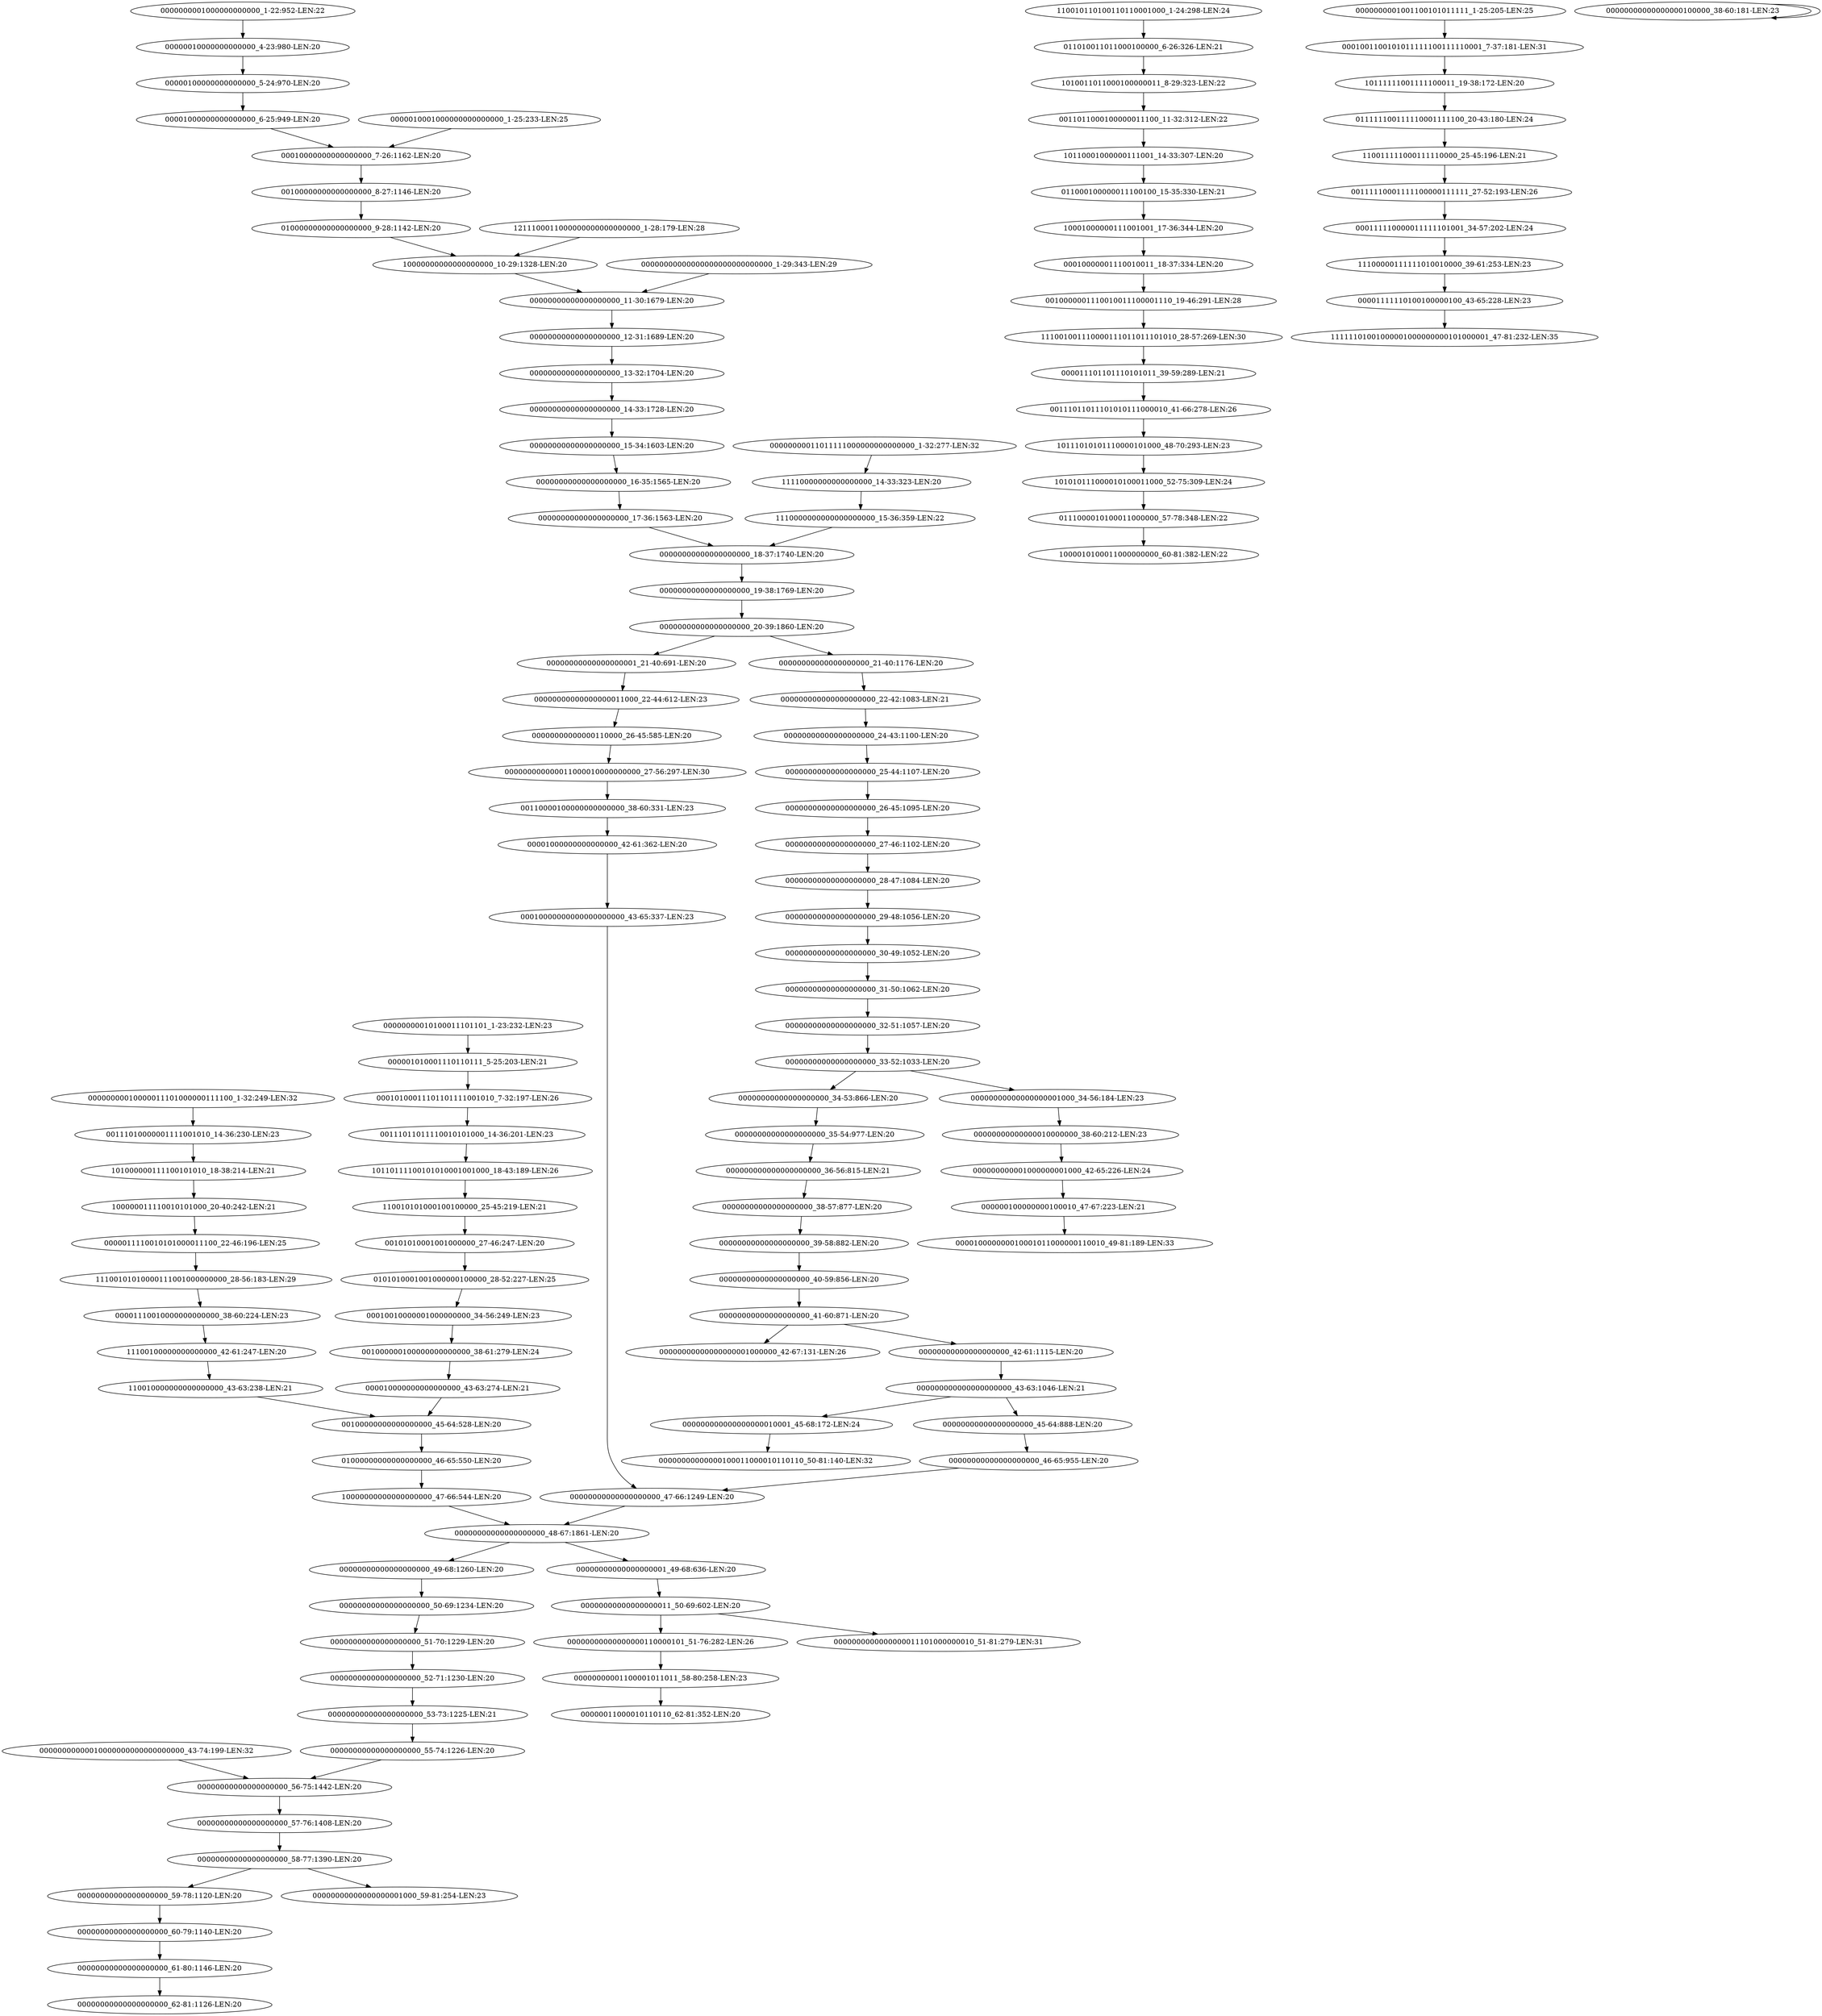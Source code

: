 digraph G {
    "000000000000000000000_22-42:1083-LEN:21" -> "00000000000000000000_24-43:1100-LEN:20";
    "00000000000000000000_38-57:877-LEN:20" -> "00000000000000000000_39-58:882-LEN:20";
    "00000000000000110000_26-45:585-LEN:20" -> "000000000000011000010000000000_27-56:297-LEN:30";
    "00000000000000000000_41-60:871-LEN:20" -> "00000000000000000001000000_42-67:131-LEN:26";
    "00000000000000000000_41-60:871-LEN:20" -> "00000000000000000000_42-61:1115-LEN:20";
    "00000000000000000000_11-30:1679-LEN:20" -> "00000000000000000000_12-31:1689-LEN:20";
    "00010010000001000000000_34-56:249-LEN:23" -> "001000000100000000000000_38-61:279-LEN:24";
    "0101010001001000000100000_28-52:227-LEN:25" -> "00010010000001000000000_34-56:249-LEN:23";
    "0111000010100011000000_57-78:348-LEN:22" -> "1000010100011000000000_60-81:382-LEN:22";
    "11100100000000000000_42-61:247-LEN:20" -> "110010000000000000000_43-63:238-LEN:21";
    "10000000000000000000_10-29:1328-LEN:20" -> "00000000000000000000_11-30:1679-LEN:20";
    "00000000000000000000_28-47:1084-LEN:20" -> "00000000000000000000_29-48:1056-LEN:20";
    "00000000000000000000_16-35:1565-LEN:20" -> "00000000000000000000_17-36:1563-LEN:20";
    "01000000000000000000_46-65:550-LEN:20" -> "10000000000000000000_47-66:544-LEN:20";
    "00000000000000000000_34-53:866-LEN:20" -> "00000000000000000000_35-54:977-LEN:20";
    "110010110100110110001000_1-24:298-LEN:24" -> "011010011011000100000_6-26:326-LEN:21";
    "000000000000000000010001_45-68:172-LEN:24" -> "00000000000000100011000010110110_50-81:140-LEN:32";
    "00000000000000000000_40-59:856-LEN:20" -> "00000000000000000000_41-60:871-LEN:20";
    "00000000000000000000_59-78:1120-LEN:20" -> "00000000000000000000_60-79:1140-LEN:20";
    "0011011000100000011100_11-32:312-LEN:22" -> "10110001000000111001_14-33:307-LEN:20";
    "00000000000000000000_46-65:955-LEN:20" -> "00000000000000000000_47-66:1249-LEN:20";
    "00000000000000000011000_22-44:612-LEN:23" -> "00000000000000110000_26-45:585-LEN:20";
    "00111010000001111001010_14-36:230-LEN:23" -> "101000000111100101010_18-38:214-LEN:21";
    "00000000000000000000_33-52:1033-LEN:20" -> "00000000000000000000_34-53:866-LEN:20";
    "00000000000000000000_33-52:1033-LEN:20" -> "00000000000000000001000_34-56:184-LEN:23";
    "00111011011101010111000010_41-66:278-LEN:26" -> "10111010101110000101000_48-70:293-LEN:23";
    "0000000001001100101011111_1-25:205-LEN:25" -> "0001001100101011111100111110001_7-37:181-LEN:31";
    "00000000000000000000_61-80:1146-LEN:20" -> "00000000000000000000_62-81:1126-LEN:20";
    "011000100000011100100_15-35:330-LEN:21" -> "10001000000111001001_17-36:344-LEN:20";
    "00000000000000000000_49-68:1260-LEN:20" -> "00000000000000000000_50-69:1234-LEN:20";
    "00010100011101101111001010_7-32:197-LEN:26" -> "00111011011110010101000_14-36:201-LEN:23";
    "000000100000000100010_47-67:223-LEN:21" -> "000010000000010001011000000110010_49-81:189-LEN:33";
    "00000000000000000000_60-79:1140-LEN:20" -> "00000000000000000000_61-80:1146-LEN:20";
    "000000000000000000000_53-73:1225-LEN:21" -> "00000000000000000000_55-74:1226-LEN:20";
    "01000000000000000000_9-28:1142-LEN:20" -> "10000000000000000000_10-29:1328-LEN:20";
    "00000000000000000000_19-38:1769-LEN:20" -> "00000000000000000000_20-39:1860-LEN:20";
    "00000000000000000001_21-40:691-LEN:20" -> "00000000000000000011000_22-44:612-LEN:23";
    "00000000000000000000_55-74:1226-LEN:20" -> "00000000000000000000_56-75:1442-LEN:20";
    "000111110000011111101001_34-57:202-LEN:24" -> "11100000111111010010000_39-61:253-LEN:23";
    "110011111000111110000_25-45:196-LEN:21" -> "00111110001111100000111111_27-52:193-LEN:26";
    "00001111110100100000100_43-65:228-LEN:23" -> "11111101001000001000000000101000001_47-81:232-LEN:35";
    "00000000000000000100000_38-60:181-LEN:23" -> "00000000000000000100000_38-60:181-LEN:23";
    "00000000000000000000_47-66:1249-LEN:20" -> "00000000000000000000_48-67:1861-LEN:20";
    "00010000001110010011_18-37:334-LEN:20" -> "0010000001110010011100001110_19-46:291-LEN:28";
    "00000000000000000000_35-54:977-LEN:20" -> "000000000000000000000_36-56:815-LEN:21";
    "00000000000000000000_12-31:1689-LEN:20" -> "00000000000000000000_13-32:1704-LEN:20";
    "00000000000000000000_31-50:1062-LEN:20" -> "00000000000000000000_32-51:1057-LEN:20";
    "00000100000000000000_5-24:970-LEN:20" -> "00001000000000000000_6-25:949-LEN:20";
    "001000000100000000000000_38-61:279-LEN:24" -> "000010000000000000000_43-63:274-LEN:21";
    "10110111100101010001001000_18-43:189-LEN:26" -> "110010101000100100000_25-45:219-LEN:21";
    "00000000000000000000_14-33:1728-LEN:20" -> "00000000000000000000_15-34:1603-LEN:20";
    "11110000000000000000_14-33:323-LEN:20" -> "1110000000000000000000_15-36:359-LEN:22";
    "011010011011000100000_6-26:326-LEN:21" -> "1010011011000100000011_8-29:323-LEN:22";
    "00000000000010000000000000000000_43-74:199-LEN:32" -> "00000000000000000000_56-75:1442-LEN:20";
    "00000000000000000000_45-64:888-LEN:20" -> "00000000000000000000_46-65:955-LEN:20";
    "000000000001000000001000_42-65:226-LEN:24" -> "000000100000000100010_47-67:223-LEN:21";
    "00001000000000000000_6-25:949-LEN:20" -> "00010000000000000000_7-26:1162-LEN:20";
    "000000000000000000000_36-56:815-LEN:21" -> "00000000000000000000_38-57:877-LEN:20";
    "10001000000111001001_17-36:344-LEN:20" -> "00010000001110010011_18-37:334-LEN:20";
    "000011101101110101011_39-59:289-LEN:21" -> "00111011011101010111000010_41-66:278-LEN:26";
    "0000010001000000000000000_1-25:233-LEN:25" -> "00010000000000000000_7-26:1162-LEN:20";
    "00000000000000000000_18-37:1740-LEN:20" -> "00000000000000000000_19-38:1769-LEN:20";
    "1211100011000000000000000000_1-28:179-LEN:28" -> "10000000000000000000_10-29:1328-LEN:20";
    "00000000000000000000_29-48:1056-LEN:20" -> "00000000000000000000_30-49:1052-LEN:20";
    "00100000000000000000_8-27:1146-LEN:20" -> "01000000000000000000_9-28:1142-LEN:20";
    "00000000000000000000_57-76:1408-LEN:20" -> "00000000000000000000_58-77:1390-LEN:20";
    "00000000011011111000000000000000_1-32:277-LEN:32" -> "11110000000000000000_14-33:323-LEN:20";
    "00000000000000000000_32-51:1057-LEN:20" -> "00000000000000000000_33-52:1033-LEN:20";
    "1010011011000100000011_8-29:323-LEN:22" -> "0011011000100000011100_11-32:312-LEN:22";
    "00000000000000000001000_34-56:184-LEN:23" -> "00000000000000010000000_38-60:212-LEN:23";
    "00111011011110010101000_14-36:201-LEN:23" -> "10110111100101010001001000_18-43:189-LEN:26";
    "00000000000000000000_58-77:1390-LEN:20" -> "00000000000000000000_59-78:1120-LEN:20";
    "00000000000000000000_58-77:1390-LEN:20" -> "00000000000000000001000_59-81:254-LEN:23";
    "00000000000000000000_30-49:1052-LEN:20" -> "00000000000000000000_31-50:1062-LEN:20";
    "0010000001110010011100001110_19-46:291-LEN:28" -> "111001001110000111011011101010_28-57:269-LEN:30";
    "00010000000000000000000_43-65:337-LEN:23" -> "00000000000000000000_47-66:1249-LEN:20";
    "00000000000000000000_20-39:1860-LEN:20" -> "00000000000000000001_21-40:691-LEN:20";
    "00000000000000000000_20-39:1860-LEN:20" -> "00000000000000000000_21-40:1176-LEN:20";
    "00000000000000000000_56-75:1442-LEN:20" -> "00000000000000000000_57-76:1408-LEN:20";
    "00000000000000000000_48-67:1861-LEN:20" -> "00000000000000000000_49-68:1260-LEN:20";
    "00000000000000000000_48-67:1861-LEN:20" -> "00000000000000000001_49-68:636-LEN:20";
    "0001001100101011111100111110001_7-37:181-LEN:31" -> "10111111001111100011_19-38:172-LEN:20";
    "100000011110010101000_20-40:242-LEN:21" -> "0000011110010101000011100_22-46:196-LEN:25";
    "000000000000011000010000000000_27-56:297-LEN:30" -> "00110000100000000000000_38-60:331-LEN:23";
    "00000000010000011101000000111100_1-32:249-LEN:32" -> "00111010000001111001010_14-36:230-LEN:23";
    "00000000000000000000_24-43:1100-LEN:20" -> "00000000000000000000_25-44:1107-LEN:20";
    "10111111001111100011_19-38:172-LEN:20" -> "011111100111110001111100_20-43:180-LEN:24";
    "000010000000000000000_43-63:274-LEN:21" -> "00100000000000000000_45-64:528-LEN:20";
    "10000000000000000000_47-66:544-LEN:20" -> "00000000000000000000_48-67:1861-LEN:20";
    "110010101000100100000_25-45:219-LEN:21" -> "00101010001001000000_27-46:247-LEN:20";
    "0000000001000000000000_1-22:952-LEN:22" -> "00000010000000000000_4-23:980-LEN:20";
    "00001110010000000000000_38-60:224-LEN:23" -> "11100100000000000000_42-61:247-LEN:20";
    "00000000000000000000_50-69:1234-LEN:20" -> "00000000000000000000_51-70:1229-LEN:20";
    "110010000000000000000_43-63:238-LEN:21" -> "00100000000000000000_45-64:528-LEN:20";
    "10110001000000111001_14-33:307-LEN:20" -> "011000100000011100100_15-35:330-LEN:21";
    "00000000000000000000000000000_1-29:343-LEN:29" -> "00000000000000000000_11-30:1679-LEN:20";
    "00001000000000000000_42-61:362-LEN:20" -> "00010000000000000000000_43-65:337-LEN:23";
    "00000000000000000000_21-40:1176-LEN:20" -> "000000000000000000000_22-42:1083-LEN:21";
    "00010000000000000000_7-26:1162-LEN:20" -> "00100000000000000000_8-27:1146-LEN:20";
    "00000000000000000000_17-36:1563-LEN:20" -> "00000000000000000000_18-37:1740-LEN:20";
    "00000010000000000000_4-23:980-LEN:20" -> "00000100000000000000_5-24:970-LEN:20";
    "00111110001111100000111111_27-52:193-LEN:26" -> "000111110000011111101001_34-57:202-LEN:24";
    "00000000000000000000_51-70:1229-LEN:20" -> "00000000000000000000_52-71:1230-LEN:20";
    "101010111000010100011000_52-75:309-LEN:24" -> "0111000010100011000000_57-78:348-LEN:22";
    "00110000100000000000000_38-60:331-LEN:23" -> "00001000000000000000_42-61:362-LEN:20";
    "11100101010000111001000000000_28-56:183-LEN:29" -> "00001110010000000000000_38-60:224-LEN:23";
    "00000000000000000000_42-61:1115-LEN:20" -> "000000000000000000000_43-63:1046-LEN:21";
    "00000000000000000000_15-34:1603-LEN:20" -> "00000000000000000000_16-35:1565-LEN:20";
    "011111100111110001111100_20-43:180-LEN:24" -> "110011111000111110000_25-45:196-LEN:21";
    "00000000000000000001_49-68:636-LEN:20" -> "00000000000000000011_50-69:602-LEN:20";
    "00100000000000000000_45-64:528-LEN:20" -> "01000000000000000000_46-65:550-LEN:20";
    "00000000000000000000_25-44:1107-LEN:20" -> "00000000000000000000_26-45:1095-LEN:20";
    "00000000000000000000_39-58:882-LEN:20" -> "00000000000000000000_40-59:856-LEN:20";
    "00000000000000000000_13-32:1704-LEN:20" -> "00000000000000000000_14-33:1728-LEN:20";
    "00000000000000000011_50-69:602-LEN:20" -> "00000000000000000110000101_51-76:282-LEN:26";
    "00000000000000000011_50-69:602-LEN:20" -> "0000000000000000011101000000010_51-81:279-LEN:31";
    "00000000001100001011011_58-80:258-LEN:23" -> "00000011000010110110_62-81:352-LEN:20";
    "00000000000000000110000101_51-76:282-LEN:26" -> "00000000001100001011011_58-80:258-LEN:23";
    "1110000000000000000000_15-36:359-LEN:22" -> "00000000000000000000_18-37:1740-LEN:20";
    "111001001110000111011011101010_28-57:269-LEN:30" -> "000011101101110101011_39-59:289-LEN:21";
    "00000000000000000000_52-71:1230-LEN:20" -> "000000000000000000000_53-73:1225-LEN:21";
    "000000000000000000000_43-63:1046-LEN:21" -> "000000000000000000010001_45-68:172-LEN:24";
    "000000000000000000000_43-63:1046-LEN:21" -> "00000000000000000000_45-64:888-LEN:20";
    "00000000000000000000_27-46:1102-LEN:20" -> "00000000000000000000_28-47:1084-LEN:20";
    "101000000111100101010_18-38:214-LEN:21" -> "100000011110010101000_20-40:242-LEN:21";
    "00000000010100011101101_1-23:232-LEN:23" -> "000001010001110110111_5-25:203-LEN:21";
    "0000011110010101000011100_22-46:196-LEN:25" -> "11100101010000111001000000000_28-56:183-LEN:29";
    "10111010101110000101000_48-70:293-LEN:23" -> "101010111000010100011000_52-75:309-LEN:24";
    "000001010001110110111_5-25:203-LEN:21" -> "00010100011101101111001010_7-32:197-LEN:26";
    "11100000111111010010000_39-61:253-LEN:23" -> "00001111110100100000100_43-65:228-LEN:23";
    "00000000000000010000000_38-60:212-LEN:23" -> "000000000001000000001000_42-65:226-LEN:24";
    "00101010001001000000_27-46:247-LEN:20" -> "0101010001001000000100000_28-52:227-LEN:25";
    "00000000000000000000_26-45:1095-LEN:20" -> "00000000000000000000_27-46:1102-LEN:20";
}
